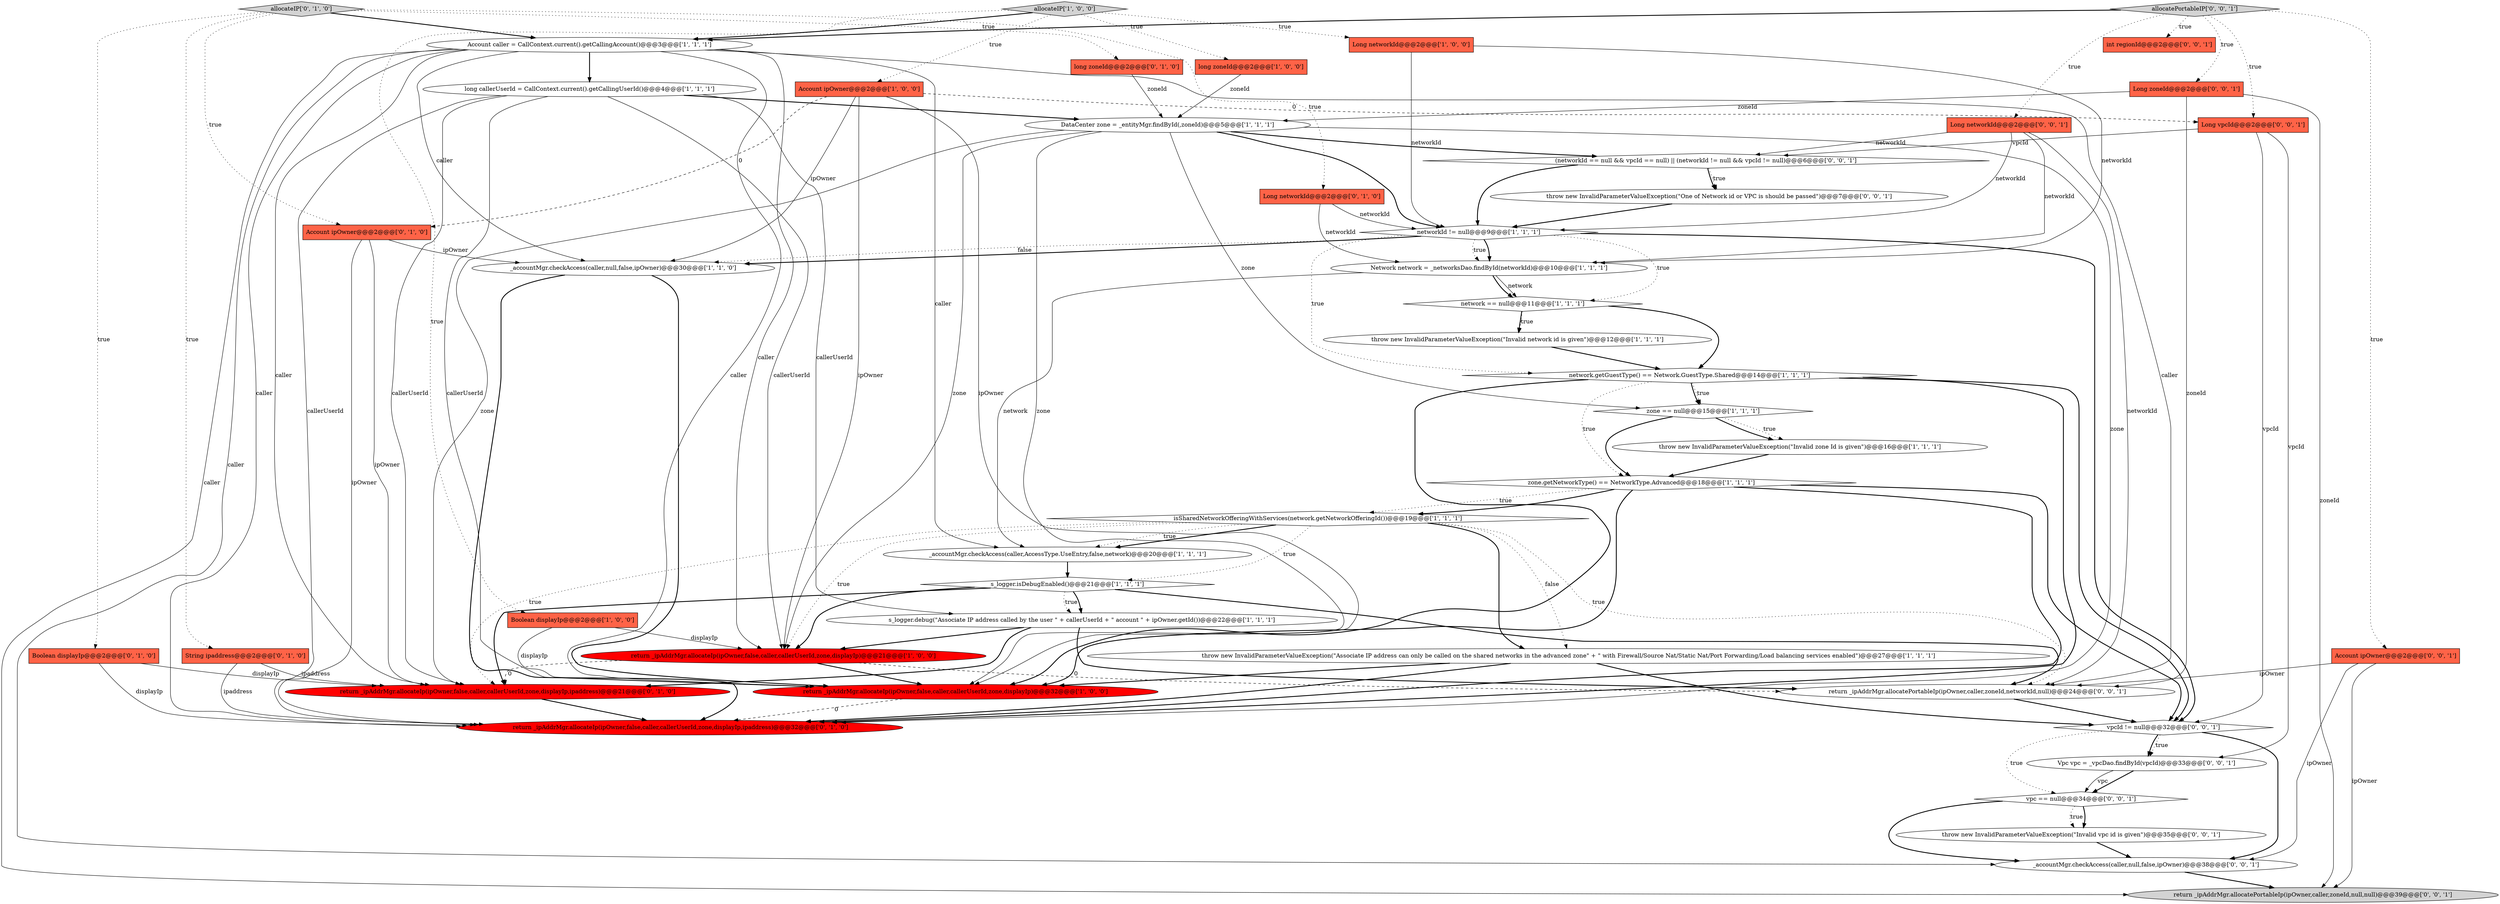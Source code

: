 digraph {
3 [style = filled, label = "Long networkId@@@2@@@['1', '0', '0']", fillcolor = tomato, shape = box image = "AAA0AAABBB1BBB"];
46 [style = filled, label = "vpc == null@@@34@@@['0', '0', '1']", fillcolor = white, shape = diamond image = "AAA0AAABBB3BBB"];
0 [style = filled, label = "network == null@@@11@@@['1', '1', '1']", fillcolor = white, shape = diamond image = "AAA0AAABBB1BBB"];
24 [style = filled, label = "String ipaddress@@@2@@@['0', '1', '0']", fillcolor = tomato, shape = box image = "AAA0AAABBB2BBB"];
16 [style = filled, label = "throw new InvalidParameterValueException(\"Invalid network id is given\")@@@12@@@['1', '1', '1']", fillcolor = white, shape = ellipse image = "AAA0AAABBB1BBB"];
44 [style = filled, label = "throw new InvalidParameterValueException(\"Invalid vpc id is given\")@@@35@@@['0', '0', '1']", fillcolor = white, shape = ellipse image = "AAA0AAABBB3BBB"];
32 [style = filled, label = "return _ipAddrMgr.allocatePortableIp(ipOwner,caller,zoneId,null,null)@@@39@@@['0', '0', '1']", fillcolor = lightgray, shape = ellipse image = "AAA0AAABBB3BBB"];
10 [style = filled, label = "return _ipAddrMgr.allocateIp(ipOwner,false,caller,callerUserId,zone,displayIp)@@@32@@@['1', '0', '0']", fillcolor = red, shape = ellipse image = "AAA1AAABBB1BBB"];
11 [style = filled, label = "_accountMgr.checkAccess(caller,AccessType.UseEntry,false,network)@@@20@@@['1', '1', '1']", fillcolor = white, shape = ellipse image = "AAA0AAABBB1BBB"];
26 [style = filled, label = "Boolean displayIp@@@2@@@['0', '1', '0']", fillcolor = tomato, shape = box image = "AAA0AAABBB2BBB"];
2 [style = filled, label = "long callerUserId = CallContext.current().getCallingUserId()@@@4@@@['1', '1', '1']", fillcolor = white, shape = ellipse image = "AAA0AAABBB1BBB"];
29 [style = filled, label = "allocateIP['0', '1', '0']", fillcolor = lightgray, shape = diamond image = "AAA0AAABBB2BBB"];
19 [style = filled, label = "s_logger.isDebugEnabled()@@@21@@@['1', '1', '1']", fillcolor = white, shape = diamond image = "AAA0AAABBB1BBB"];
45 [style = filled, label = "Long vpcId@@@2@@@['0', '0', '1']", fillcolor = tomato, shape = box image = "AAA0AAABBB3BBB"];
40 [style = filled, label = "vpcId != null@@@32@@@['0', '0', '1']", fillcolor = white, shape = diamond image = "AAA0AAABBB3BBB"];
22 [style = filled, label = "_accountMgr.checkAccess(caller,null,false,ipOwner)@@@30@@@['1', '1', '0']", fillcolor = white, shape = ellipse image = "AAA0AAABBB1BBB"];
25 [style = filled, label = "return _ipAddrMgr.allocateIp(ipOwner,false,caller,callerUserId,zone,displayIp,ipaddress)@@@32@@@['0', '1', '0']", fillcolor = red, shape = ellipse image = "AAA1AAABBB2BBB"];
30 [style = filled, label = "Long networkId@@@2@@@['0', '1', '0']", fillcolor = tomato, shape = box image = "AAA0AAABBB2BBB"];
33 [style = filled, label = "Long networkId@@@2@@@['0', '0', '1']", fillcolor = tomato, shape = box image = "AAA0AAABBB3BBB"];
35 [style = filled, label = "_accountMgr.checkAccess(caller,null,false,ipOwner)@@@38@@@['0', '0', '1']", fillcolor = white, shape = ellipse image = "AAA0AAABBB3BBB"];
41 [style = filled, label = "allocatePortableIP['0', '0', '1']", fillcolor = lightgray, shape = diamond image = "AAA0AAABBB3BBB"];
4 [style = filled, label = "zone.getNetworkType() == NetworkType.Advanced@@@18@@@['1', '1', '1']", fillcolor = white, shape = diamond image = "AAA0AAABBB1BBB"];
12 [style = filled, label = "zone == null@@@15@@@['1', '1', '1']", fillcolor = white, shape = diamond image = "AAA0AAABBB1BBB"];
28 [style = filled, label = "long zoneId@@@2@@@['0', '1', '0']", fillcolor = tomato, shape = box image = "AAA0AAABBB2BBB"];
17 [style = filled, label = "Network network = _networksDao.findById(networkId)@@@10@@@['1', '1', '1']", fillcolor = white, shape = ellipse image = "AAA0AAABBB1BBB"];
31 [style = filled, label = "Account ipOwner@@@2@@@['0', '1', '0']", fillcolor = tomato, shape = box image = "AAA1AAABBB2BBB"];
36 [style = filled, label = "throw new InvalidParameterValueException(\"One of Network id or VPC is should be passed\")@@@7@@@['0', '0', '1']", fillcolor = white, shape = ellipse image = "AAA0AAABBB3BBB"];
38 [style = filled, label = "return _ipAddrMgr.allocatePortableIp(ipOwner,caller,zoneId,networkId,null)@@@24@@@['0', '0', '1']", fillcolor = white, shape = ellipse image = "AAA0AAABBB3BBB"];
27 [style = filled, label = "return _ipAddrMgr.allocateIp(ipOwner,false,caller,callerUserId,zone,displayIp,ipaddress)@@@21@@@['0', '1', '0']", fillcolor = red, shape = ellipse image = "AAA1AAABBB2BBB"];
1 [style = filled, label = "network.getGuestType() == Network.GuestType.Shared@@@14@@@['1', '1', '1']", fillcolor = white, shape = diamond image = "AAA0AAABBB1BBB"];
23 [style = filled, label = "s_logger.debug(\"Associate IP address called by the user \" + callerUserId + \" account \" + ipOwner.getId())@@@22@@@['1', '1', '1']", fillcolor = white, shape = ellipse image = "AAA0AAABBB1BBB"];
6 [style = filled, label = "networkId != null@@@9@@@['1', '1', '1']", fillcolor = white, shape = diamond image = "AAA0AAABBB1BBB"];
34 [style = filled, label = "int regionId@@@2@@@['0', '0', '1']", fillcolor = tomato, shape = box image = "AAA0AAABBB3BBB"];
15 [style = filled, label = "Account caller = CallContext.current().getCallingAccount()@@@3@@@['1', '1', '1']", fillcolor = white, shape = ellipse image = "AAA0AAABBB1BBB"];
43 [style = filled, label = "(networkId == null && vpcId == null) || (networkId != null && vpcId != null)@@@6@@@['0', '0', '1']", fillcolor = white, shape = diamond image = "AAA0AAABBB3BBB"];
37 [style = filled, label = "Long zoneId@@@2@@@['0', '0', '1']", fillcolor = tomato, shape = box image = "AAA0AAABBB3BBB"];
42 [style = filled, label = "Vpc vpc = _vpcDao.findById(vpcId)@@@33@@@['0', '0', '1']", fillcolor = white, shape = ellipse image = "AAA0AAABBB3BBB"];
13 [style = filled, label = "DataCenter zone = _entityMgr.findById(,zoneId)@@@5@@@['1', '1', '1']", fillcolor = white, shape = ellipse image = "AAA0AAABBB1BBB"];
20 [style = filled, label = "long zoneId@@@2@@@['1', '0', '0']", fillcolor = tomato, shape = box image = "AAA0AAABBB1BBB"];
21 [style = filled, label = "Account ipOwner@@@2@@@['1', '0', '0']", fillcolor = tomato, shape = box image = "AAA1AAABBB1BBB"];
39 [style = filled, label = "Account ipOwner@@@2@@@['0', '0', '1']", fillcolor = tomato, shape = box image = "AAA0AAABBB3BBB"];
18 [style = filled, label = "allocateIP['1', '0', '0']", fillcolor = lightgray, shape = diamond image = "AAA0AAABBB1BBB"];
7 [style = filled, label = "throw new InvalidParameterValueException(\"Invalid zone Id is given\")@@@16@@@['1', '1', '1']", fillcolor = white, shape = ellipse image = "AAA0AAABBB1BBB"];
8 [style = filled, label = "return _ipAddrMgr.allocateIp(ipOwner,false,caller,callerUserId,zone,displayIp)@@@21@@@['1', '0', '0']", fillcolor = red, shape = ellipse image = "AAA1AAABBB1BBB"];
9 [style = filled, label = "isSharedNetworkOfferingWithServices(network.getNetworkOfferingId())@@@19@@@['1', '1', '1']", fillcolor = white, shape = diamond image = "AAA0AAABBB1BBB"];
14 [style = filled, label = "throw new InvalidParameterValueException(\"Associate IP address can only be called on the shared networks in the advanced zone\" + \" with Firewall/Source Nat/Static Nat/Port Forwarding/Load balancing services enabled\")@@@27@@@['1', '1', '1']", fillcolor = white, shape = ellipse image = "AAA0AAABBB1BBB"];
5 [style = filled, label = "Boolean displayIp@@@2@@@['1', '0', '0']", fillcolor = tomato, shape = box image = "AAA0AAABBB1BBB"];
39->38 [style = solid, label="ipOwner"];
8->10 [style = bold, label=""];
29->15 [style = bold, label=""];
14->25 [style = bold, label=""];
9->11 [style = bold, label=""];
41->15 [style = bold, label=""];
4->25 [style = bold, label=""];
6->22 [style = bold, label=""];
44->35 [style = bold, label=""];
24->25 [style = solid, label="ipaddress"];
6->1 [style = dotted, label="true"];
2->23 [style = solid, label="callerUserId"];
18->20 [style = dotted, label="true"];
29->26 [style = dotted, label="true"];
17->11 [style = solid, label="network"];
2->10 [style = solid, label="callerUserId"];
12->7 [style = bold, label=""];
40->46 [style = dotted, label="true"];
15->25 [style = solid, label="caller"];
45->40 [style = solid, label="vpcId"];
26->27 [style = solid, label="displayIp"];
15->11 [style = solid, label="caller"];
39->35 [style = solid, label="ipOwner"];
1->12 [style = dotted, label="true"];
18->3 [style = dotted, label="true"];
1->12 [style = bold, label=""];
9->14 [style = bold, label=""];
6->0 [style = dotted, label="true"];
41->33 [style = dotted, label="true"];
30->17 [style = solid, label="networkId"];
45->42 [style = solid, label="vpcId"];
27->25 [style = bold, label=""];
13->10 [style = solid, label="zone"];
13->25 [style = solid, label="zone"];
33->43 [style = solid, label="networkId"];
36->6 [style = bold, label=""];
15->32 [style = solid, label="caller"];
22->25 [style = bold, label=""];
26->25 [style = solid, label="displayIp"];
37->38 [style = solid, label="zoneId"];
24->27 [style = solid, label="ipaddress"];
42->46 [style = bold, label=""];
21->10 [style = solid, label="ipOwner"];
9->14 [style = dotted, label="false"];
30->6 [style = solid, label="networkId"];
37->32 [style = solid, label="zoneId"];
18->15 [style = bold, label=""];
14->10 [style = bold, label=""];
1->4 [style = dotted, label="true"];
20->13 [style = solid, label="zoneId"];
23->8 [style = bold, label=""];
9->38 [style = dotted, label="true"];
21->45 [style = dashed, label="0"];
9->8 [style = dotted, label="true"];
13->27 [style = solid, label="zone"];
8->38 [style = dashed, label="0"];
13->43 [style = bold, label=""];
28->13 [style = solid, label="zoneId"];
13->8 [style = solid, label="zone"];
18->5 [style = dotted, label="true"];
12->7 [style = dotted, label="true"];
33->17 [style = solid, label="networkId"];
19->38 [style = bold, label=""];
2->27 [style = solid, label="callerUserId"];
40->42 [style = dotted, label="true"];
46->44 [style = bold, label=""];
6->17 [style = bold, label=""];
3->6 [style = solid, label="networkId"];
4->9 [style = bold, label=""];
4->10 [style = bold, label=""];
33->38 [style = solid, label="networkId"];
0->16 [style = bold, label=""];
40->35 [style = bold, label=""];
2->25 [style = solid, label="callerUserId"];
15->10 [style = solid, label="caller"];
6->22 [style = dotted, label="false"];
9->11 [style = dotted, label="true"];
43->36 [style = bold, label=""];
18->21 [style = dotted, label="true"];
21->22 [style = solid, label="ipOwner"];
15->27 [style = solid, label="caller"];
35->32 [style = bold, label=""];
15->22 [style = solid, label="caller"];
5->8 [style = solid, label="displayIp"];
17->0 [style = solid, label="network"];
7->4 [style = bold, label=""];
41->37 [style = dotted, label="true"];
21->31 [style = dashed, label="0"];
41->34 [style = dotted, label="true"];
9->19 [style = dotted, label="true"];
17->0 [style = bold, label=""];
29->28 [style = dotted, label="true"];
16->1 [style = bold, label=""];
0->1 [style = bold, label=""];
15->8 [style = solid, label="caller"];
3->17 [style = solid, label="networkId"];
46->35 [style = bold, label=""];
22->10 [style = bold, label=""];
0->16 [style = dotted, label="true"];
13->6 [style = bold, label=""];
38->40 [style = bold, label=""];
43->36 [style = dotted, label="true"];
29->24 [style = dotted, label="true"];
1->25 [style = bold, label=""];
10->25 [style = dashed, label="0"];
13->12 [style = solid, label="zone"];
5->10 [style = solid, label="displayIp"];
4->40 [style = bold, label=""];
31->22 [style = solid, label="ipOwner"];
15->2 [style = bold, label=""];
42->46 [style = solid, label="vpc"];
37->13 [style = solid, label="zoneId"];
2->8 [style = solid, label="callerUserId"];
23->27 [style = bold, label=""];
1->40 [style = bold, label=""];
15->35 [style = solid, label="caller"];
19->23 [style = dotted, label="true"];
46->44 [style = dotted, label="true"];
41->39 [style = dotted, label="true"];
21->8 [style = solid, label="ipOwner"];
11->19 [style = bold, label=""];
6->17 [style = dotted, label="true"];
41->45 [style = dotted, label="true"];
19->8 [style = bold, label=""];
43->6 [style = bold, label=""];
31->25 [style = solid, label="ipOwner"];
2->13 [style = bold, label=""];
9->27 [style = dotted, label="true"];
15->38 [style = solid, label="caller"];
39->32 [style = solid, label="ipOwner"];
12->4 [style = bold, label=""];
45->43 [style = solid, label="vpcId"];
6->40 [style = bold, label=""];
33->6 [style = solid, label="networkId"];
19->23 [style = bold, label=""];
19->27 [style = bold, label=""];
23->38 [style = bold, label=""];
29->30 [style = dotted, label="true"];
8->27 [style = dashed, label="0"];
4->9 [style = dotted, label="true"];
1->10 [style = bold, label=""];
31->27 [style = solid, label="ipOwner"];
14->40 [style = bold, label=""];
40->42 [style = bold, label=""];
29->31 [style = dotted, label="true"];
}

